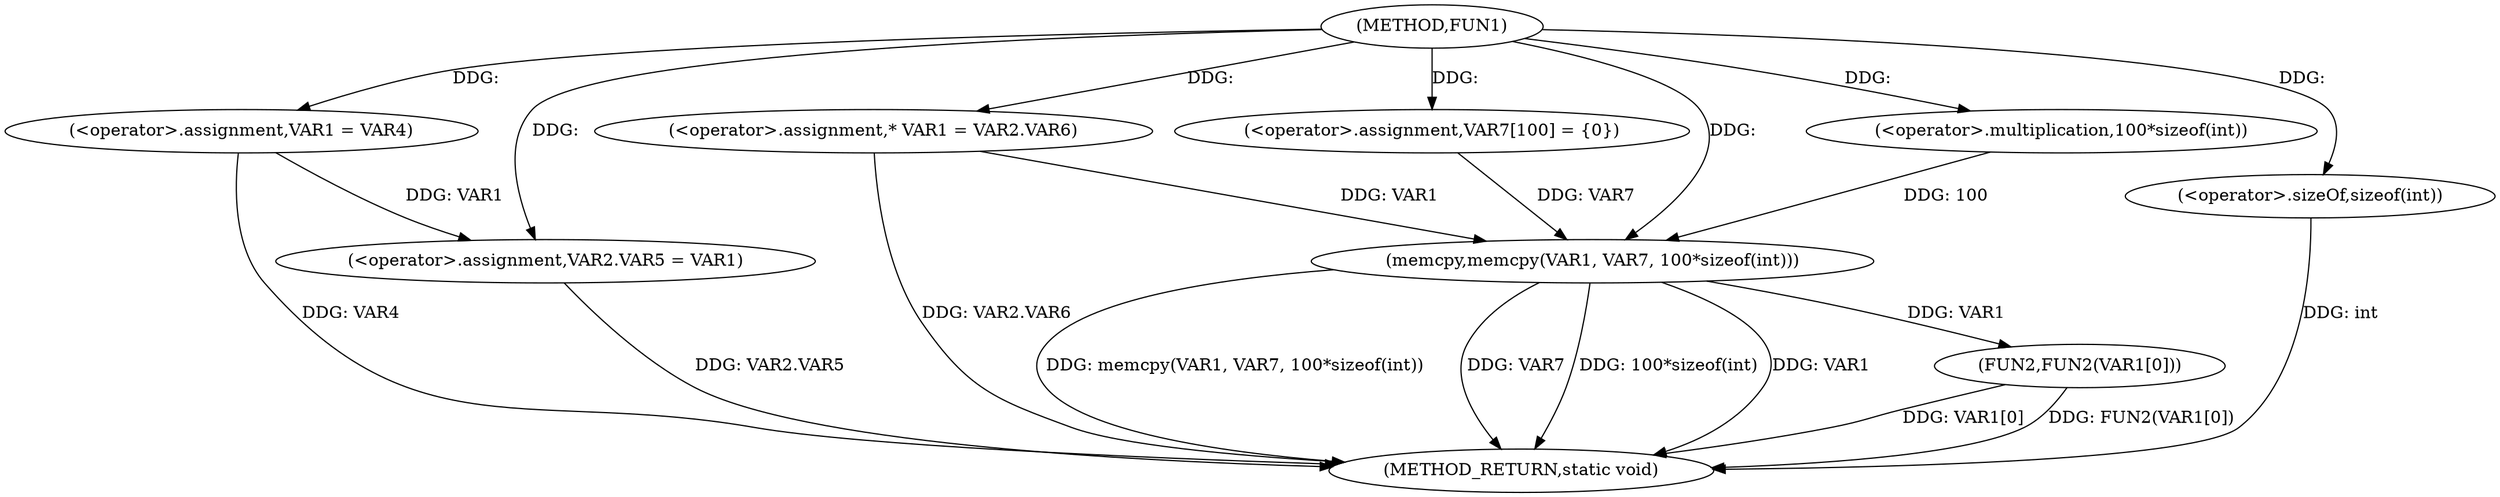 digraph FUN1 {  
"1000100" [label = "(METHOD,FUN1)" ]
"1000136" [label = "(METHOD_RETURN,static void)" ]
"1000106" [label = "(<operator>.assignment,VAR1 = VAR4)" ]
"1000109" [label = "(<operator>.assignment,VAR2.VAR5 = VAR1)" ]
"1000116" [label = "(<operator>.assignment,* VAR1 = VAR2.VAR6)" ]
"1000123" [label = "(<operator>.assignment,VAR7[100] = {0})" ]
"1000125" [label = "(memcpy,memcpy(VAR1, VAR7, 100*sizeof(int)))" ]
"1000128" [label = "(<operator>.multiplication,100*sizeof(int))" ]
"1000130" [label = "(<operator>.sizeOf,sizeof(int))" ]
"1000132" [label = "(FUN2,FUN2(VAR1[0]))" ]
  "1000125" -> "1000136"  [ label = "DDG: memcpy(VAR1, VAR7, 100*sizeof(int))"] 
  "1000106" -> "1000136"  [ label = "DDG: VAR4"] 
  "1000125" -> "1000136"  [ label = "DDG: VAR7"] 
  "1000116" -> "1000136"  [ label = "DDG: VAR2.VAR6"] 
  "1000132" -> "1000136"  [ label = "DDG: VAR1[0]"] 
  "1000109" -> "1000136"  [ label = "DDG: VAR2.VAR5"] 
  "1000125" -> "1000136"  [ label = "DDG: 100*sizeof(int)"] 
  "1000130" -> "1000136"  [ label = "DDG: int"] 
  "1000125" -> "1000136"  [ label = "DDG: VAR1"] 
  "1000132" -> "1000136"  [ label = "DDG: FUN2(VAR1[0])"] 
  "1000100" -> "1000106"  [ label = "DDG: "] 
  "1000106" -> "1000109"  [ label = "DDG: VAR1"] 
  "1000100" -> "1000109"  [ label = "DDG: "] 
  "1000100" -> "1000116"  [ label = "DDG: "] 
  "1000100" -> "1000123"  [ label = "DDG: "] 
  "1000116" -> "1000125"  [ label = "DDG: VAR1"] 
  "1000100" -> "1000125"  [ label = "DDG: "] 
  "1000123" -> "1000125"  [ label = "DDG: VAR7"] 
  "1000128" -> "1000125"  [ label = "DDG: 100"] 
  "1000100" -> "1000128"  [ label = "DDG: "] 
  "1000100" -> "1000130"  [ label = "DDG: "] 
  "1000125" -> "1000132"  [ label = "DDG: VAR1"] 
}
